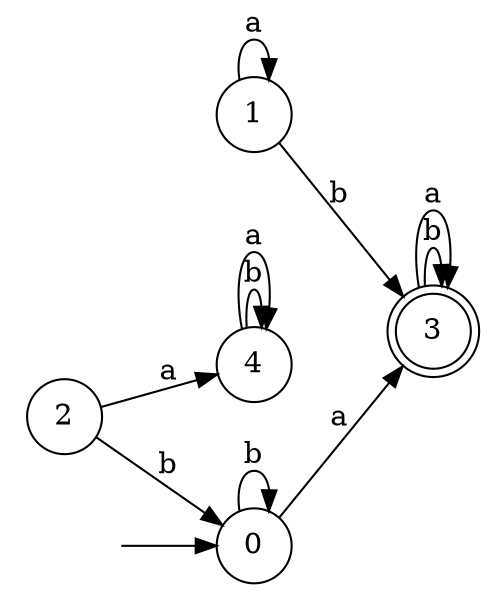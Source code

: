 digraph {
  rankdir=LR;
  0 [label="0", shape = circle];
  0 -> 0 [label="b"];
  0 -> 3 [label="a"];
  1 [label="1", shape = circle];
  1 -> 3 [label="b"];
  1 -> 1 [label="a"];
  2 [label="2", shape = circle];
  2 -> 0 [label="b"];
  2 -> 4 [label="a"];
  3 [label="3", shape = doublecircle];
  3 -> 3 [label="b"];
  3 -> 3 [label="a"];
  4 [label="4", shape = circle];
  4 -> 4 [label="b"];
  4 -> 4 [label="a"];
  5 [label="", shape = plaintext];
  5 -> 0 [label=""];
}
